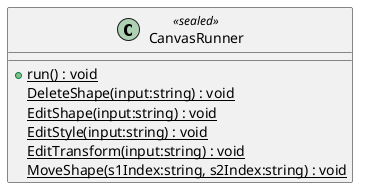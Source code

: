@startuml
class CanvasRunner <<sealed>> {
    + {static} run() : void
    {static} DeleteShape(input:string) : void
    {static} EditShape(input:string) : void
    {static} EditStyle(input:string) : void
    {static} EditTransform(input:string) : void
    {static} MoveShape(s1Index:string, s2Index:string) : void
}
@enduml
